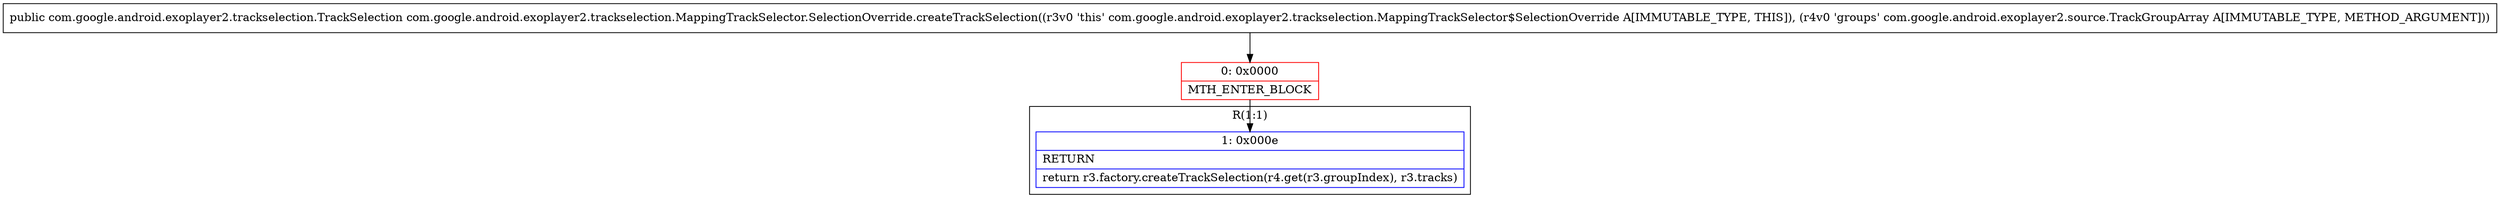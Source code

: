 digraph "CFG forcom.google.android.exoplayer2.trackselection.MappingTrackSelector.SelectionOverride.createTrackSelection(Lcom\/google\/android\/exoplayer2\/source\/TrackGroupArray;)Lcom\/google\/android\/exoplayer2\/trackselection\/TrackSelection;" {
subgraph cluster_Region_1520911989 {
label = "R(1:1)";
node [shape=record,color=blue];
Node_1 [shape=record,label="{1\:\ 0x000e|RETURN\l|return r3.factory.createTrackSelection(r4.get(r3.groupIndex), r3.tracks)\l}"];
}
Node_0 [shape=record,color=red,label="{0\:\ 0x0000|MTH_ENTER_BLOCK\l}"];
MethodNode[shape=record,label="{public com.google.android.exoplayer2.trackselection.TrackSelection com.google.android.exoplayer2.trackselection.MappingTrackSelector.SelectionOverride.createTrackSelection((r3v0 'this' com.google.android.exoplayer2.trackselection.MappingTrackSelector$SelectionOverride A[IMMUTABLE_TYPE, THIS]), (r4v0 'groups' com.google.android.exoplayer2.source.TrackGroupArray A[IMMUTABLE_TYPE, METHOD_ARGUMENT])) }"];
MethodNode -> Node_0;
Node_0 -> Node_1;
}

